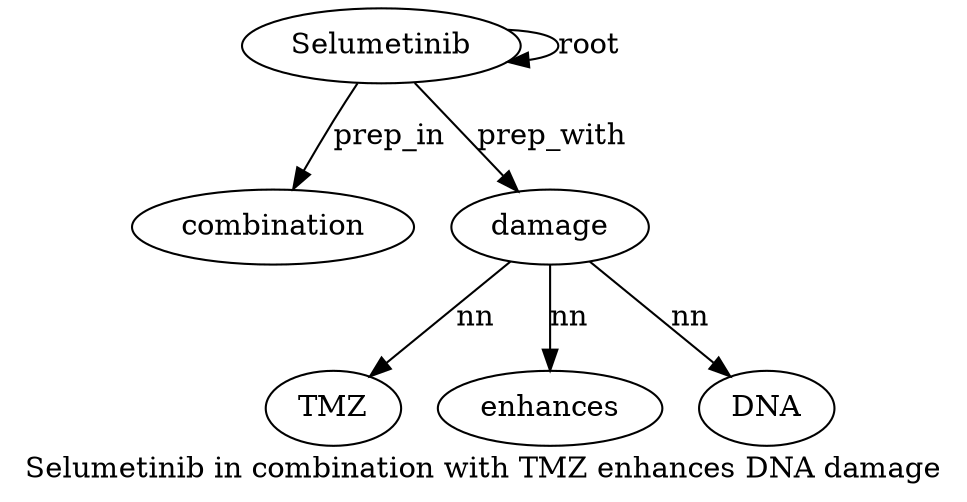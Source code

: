 digraph "Selumetinib in combination with TMZ enhances DNA damage" {
label="Selumetinib in combination with TMZ enhances DNA damage";
Selumetinib1 [style=filled, fillcolor=white, label=Selumetinib];
Selumetinib1 -> Selumetinib1  [label=root];
combination3 [style=filled, fillcolor=white, label=combination];
Selumetinib1 -> combination3  [label=prep_in];
damage8 [style=filled, fillcolor=white, label=damage];
TMZ5 [style=filled, fillcolor=white, label=TMZ];
damage8 -> TMZ5  [label=nn];
enhances6 [style=filled, fillcolor=white, label=enhances];
damage8 -> enhances6  [label=nn];
DNA7 [style=filled, fillcolor=white, label=DNA];
damage8 -> DNA7  [label=nn];
Selumetinib1 -> damage8  [label=prep_with];
}
